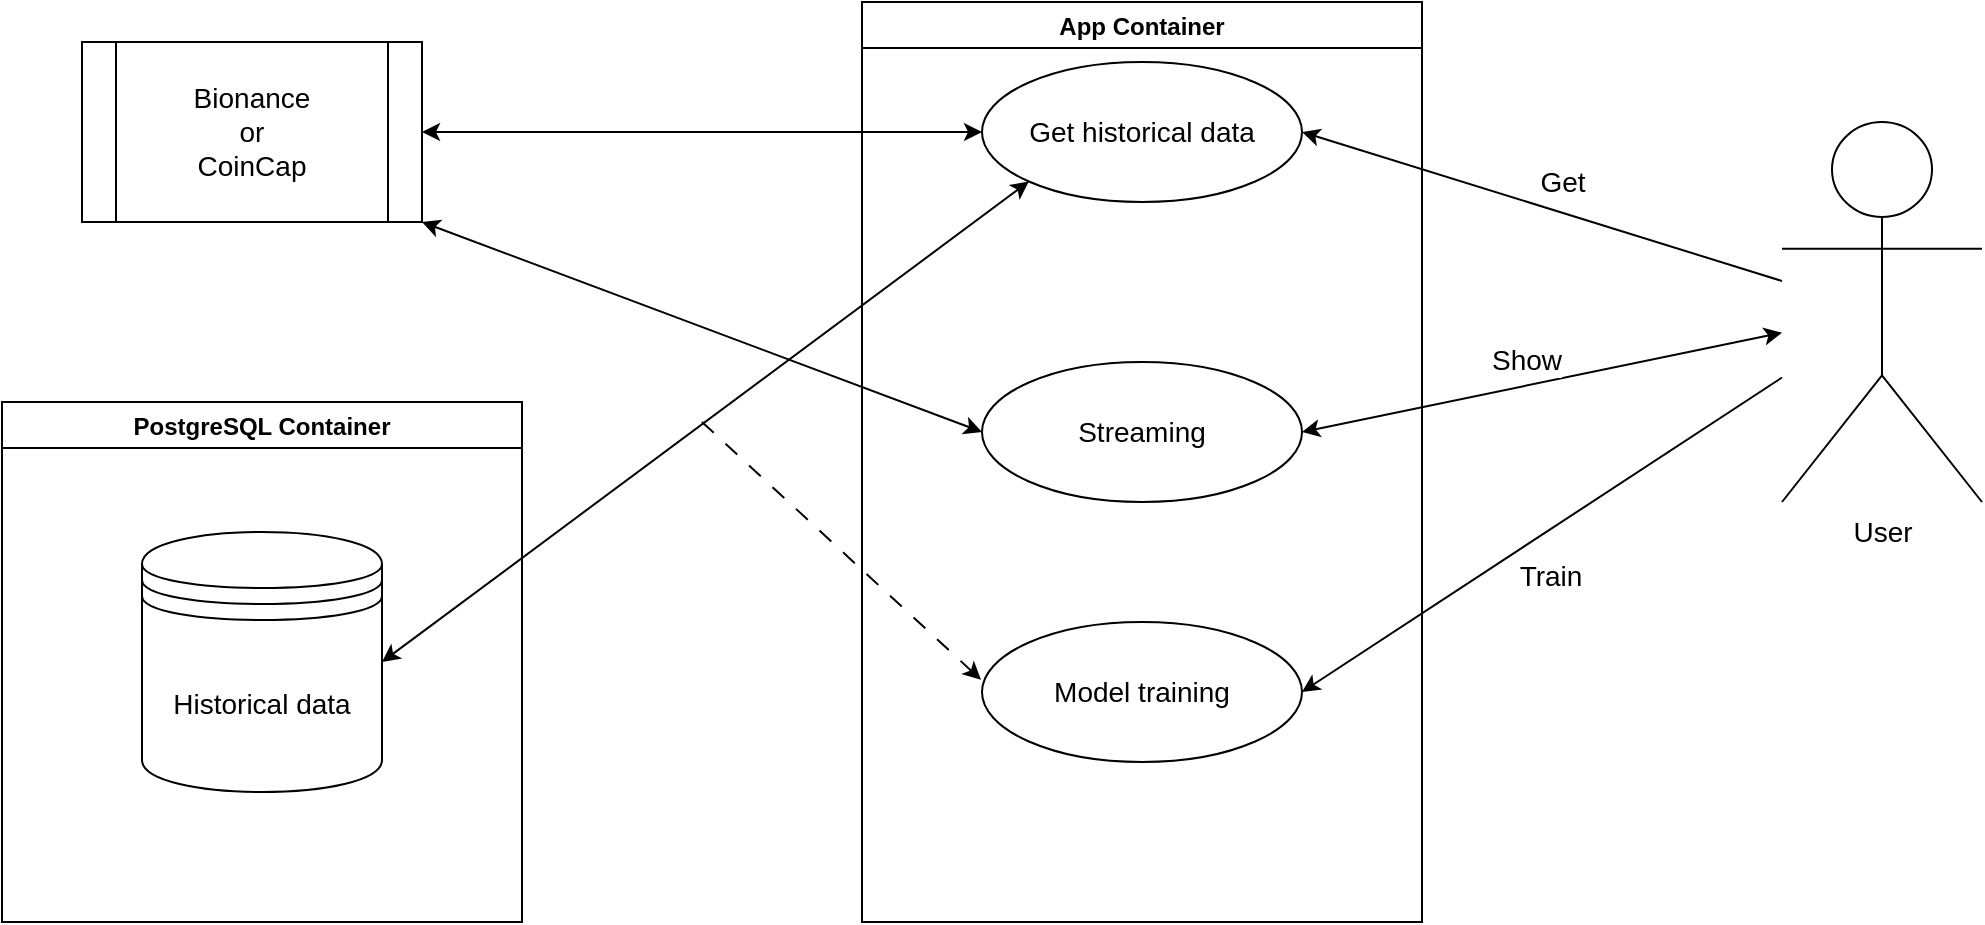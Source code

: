 <mxfile version="26.1.0">
  <diagram name="Page-1" id="5f0bae14-7c28-e335-631c-24af17079c00">
    <mxGraphModel dx="1260" dy="820" grid="1" gridSize="10" guides="1" tooltips="1" connect="1" arrows="1" fold="1" page="1" pageScale="1" pageWidth="1100" pageHeight="850" background="none" math="0" shadow="0">
      <root>
        <mxCell id="0" />
        <mxCell id="1" parent="0" />
        <mxCell id="edqHrXhr3c4Nzf1pYagb-3" value="PostgreSQL Container" style="swimlane;" vertex="1" parent="1">
          <mxGeometry x="40" y="250" width="260" height="260" as="geometry" />
        </mxCell>
        <mxCell id="edqHrXhr3c4Nzf1pYagb-1" value="Historical data" style="shape=datastore;whiteSpace=wrap;html=1;fontSize=14;" vertex="1" parent="edqHrXhr3c4Nzf1pYagb-3">
          <mxGeometry x="70" y="65" width="120" height="130" as="geometry" />
        </mxCell>
        <mxCell id="edqHrXhr3c4Nzf1pYagb-4" value="App Container" style="swimlane;startSize=23;" vertex="1" parent="1">
          <mxGeometry x="470" y="50" width="280" height="460" as="geometry" />
        </mxCell>
        <mxCell id="edqHrXhr3c4Nzf1pYagb-2" value="Get historical data" style="ellipse;whiteSpace=wrap;html=1;fontSize=14;" vertex="1" parent="edqHrXhr3c4Nzf1pYagb-4">
          <mxGeometry x="60" y="30" width="160" height="70" as="geometry" />
        </mxCell>
        <mxCell id="edqHrXhr3c4Nzf1pYagb-9" value="Streaming" style="ellipse;whiteSpace=wrap;html=1;fontSize=14;" vertex="1" parent="edqHrXhr3c4Nzf1pYagb-4">
          <mxGeometry x="60" y="180" width="160" height="70" as="geometry" />
        </mxCell>
        <mxCell id="edqHrXhr3c4Nzf1pYagb-11" value="Model training" style="ellipse;whiteSpace=wrap;html=1;fontSize=14;" vertex="1" parent="edqHrXhr3c4Nzf1pYagb-4">
          <mxGeometry x="60" y="310" width="160" height="70" as="geometry" />
        </mxCell>
        <mxCell id="edqHrXhr3c4Nzf1pYagb-6" value="Bionance&lt;div&gt;or&lt;/div&gt;&lt;div&gt;CoinCap&lt;/div&gt;" style="shape=process;whiteSpace=wrap;html=1;backgroundOutline=1;fontSize=14;" vertex="1" parent="1">
          <mxGeometry x="80" y="70" width="170" height="90" as="geometry" />
        </mxCell>
        <mxCell id="edqHrXhr3c4Nzf1pYagb-7" value="" style="endArrow=classic;html=1;rounded=0;entryX=1;entryY=0.5;entryDx=0;entryDy=0;exitX=0;exitY=0.5;exitDx=0;exitDy=0;startArrow=classic;startFill=1;" edge="1" parent="1" source="edqHrXhr3c4Nzf1pYagb-2" target="edqHrXhr3c4Nzf1pYagb-6">
          <mxGeometry width="50" height="50" relative="1" as="geometry">
            <mxPoint x="490" y="380" as="sourcePoint" />
            <mxPoint x="540" y="330" as="targetPoint" />
          </mxGeometry>
        </mxCell>
        <mxCell id="edqHrXhr3c4Nzf1pYagb-8" value="" style="endArrow=classic;html=1;rounded=0;entryX=1;entryY=0.5;entryDx=0;entryDy=0;exitX=0;exitY=1;exitDx=0;exitDy=0;startArrow=classic;startFill=1;" edge="1" parent="1" source="edqHrXhr3c4Nzf1pYagb-2" target="edqHrXhr3c4Nzf1pYagb-1">
          <mxGeometry width="50" height="50" relative="1" as="geometry">
            <mxPoint x="590" y="230" as="sourcePoint" />
            <mxPoint x="270" y="200" as="targetPoint" />
          </mxGeometry>
        </mxCell>
        <mxCell id="edqHrXhr3c4Nzf1pYagb-13" value="" style="endArrow=classic;html=1;rounded=0;entryX=1;entryY=1;entryDx=0;entryDy=0;exitX=0;exitY=0.5;exitDx=0;exitDy=0;startArrow=classic;startFill=1;" edge="1" parent="1" source="edqHrXhr3c4Nzf1pYagb-9" target="edqHrXhr3c4Nzf1pYagb-6">
          <mxGeometry width="50" height="50" relative="1" as="geometry">
            <mxPoint x="540" y="190" as="sourcePoint" />
            <mxPoint x="260" y="190" as="targetPoint" />
          </mxGeometry>
        </mxCell>
        <mxCell id="edqHrXhr3c4Nzf1pYagb-14" value="User" style="shape=umlActor;verticalLabelPosition=bottom;verticalAlign=top;html=1;outlineConnect=0;fontSize=14;" vertex="1" parent="1">
          <mxGeometry x="930" y="110" width="100" height="190" as="geometry" />
        </mxCell>
        <mxCell id="edqHrXhr3c4Nzf1pYagb-15" value="" style="endArrow=classic;html=1;rounded=0;entryX=1;entryY=0.5;entryDx=0;entryDy=0;startArrow=classic;startFill=1;" edge="1" parent="1" source="edqHrXhr3c4Nzf1pYagb-14" target="edqHrXhr3c4Nzf1pYagb-9">
          <mxGeometry width="50" height="50" relative="1" as="geometry">
            <mxPoint x="980" y="317.5" as="sourcePoint" />
            <mxPoint x="700" y="242.5" as="targetPoint" />
          </mxGeometry>
        </mxCell>
        <mxCell id="edqHrXhr3c4Nzf1pYagb-19" value="Show" style="edgeLabel;html=1;align=center;verticalAlign=middle;resizable=0;points=[];fontSize=14;" vertex="1" connectable="0" parent="edqHrXhr3c4Nzf1pYagb-15">
          <mxGeometry x="0.065" relative="1" as="geometry">
            <mxPoint y="-13" as="offset" />
          </mxGeometry>
        </mxCell>
        <mxCell id="edqHrXhr3c4Nzf1pYagb-16" value="" style="endArrow=classic;startArrow=none;html=1;rounded=0;entryX=-0.003;entryY=0.413;entryDx=0;entryDy=0;entryPerimeter=0;startFill=0;dashed=1;dashPattern=8 8;" edge="1" parent="1" target="edqHrXhr3c4Nzf1pYagb-11">
          <mxGeometry width="50" height="50" relative="1" as="geometry">
            <mxPoint x="390" y="260" as="sourcePoint" />
            <mxPoint x="540" y="330" as="targetPoint" />
          </mxGeometry>
        </mxCell>
        <mxCell id="edqHrXhr3c4Nzf1pYagb-17" value="" style="endArrow=classic;html=1;rounded=0;entryX=1;entryY=0.5;entryDx=0;entryDy=0;startArrow=none;startFill=0;endFill=1;" edge="1" parent="1" source="edqHrXhr3c4Nzf1pYagb-14" target="edqHrXhr3c4Nzf1pYagb-2">
          <mxGeometry width="50" height="50" relative="1" as="geometry">
            <mxPoint x="990" y="-7" as="sourcePoint" />
            <mxPoint x="790" y="70" as="targetPoint" />
          </mxGeometry>
        </mxCell>
        <mxCell id="edqHrXhr3c4Nzf1pYagb-18" value="Get" style="edgeLabel;html=1;align=center;verticalAlign=middle;resizable=0;points=[];fontSize=14;" vertex="1" connectable="0" parent="edqHrXhr3c4Nzf1pYagb-17">
          <mxGeometry x="0.276" y="-7" relative="1" as="geometry">
            <mxPoint x="41" y="5" as="offset" />
          </mxGeometry>
        </mxCell>
        <mxCell id="edqHrXhr3c4Nzf1pYagb-20" value="" style="endArrow=classic;html=1;rounded=0;entryX=1;entryY=0.5;entryDx=0;entryDy=0;startArrow=none;startFill=0;endFill=1;" edge="1" parent="1" source="edqHrXhr3c4Nzf1pYagb-14" target="edqHrXhr3c4Nzf1pYagb-11">
          <mxGeometry width="50" height="50" relative="1" as="geometry">
            <mxPoint x="1030" y="462" as="sourcePoint" />
            <mxPoint x="790" y="388" as="targetPoint" />
          </mxGeometry>
        </mxCell>
        <mxCell id="edqHrXhr3c4Nzf1pYagb-21" value="Train" style="edgeLabel;html=1;align=center;verticalAlign=middle;resizable=0;points=[];fontSize=14;" vertex="1" connectable="0" parent="edqHrXhr3c4Nzf1pYagb-20">
          <mxGeometry x="0.276" y="-7" relative="1" as="geometry">
            <mxPoint x="41" y="5" as="offset" />
          </mxGeometry>
        </mxCell>
      </root>
    </mxGraphModel>
  </diagram>
</mxfile>
